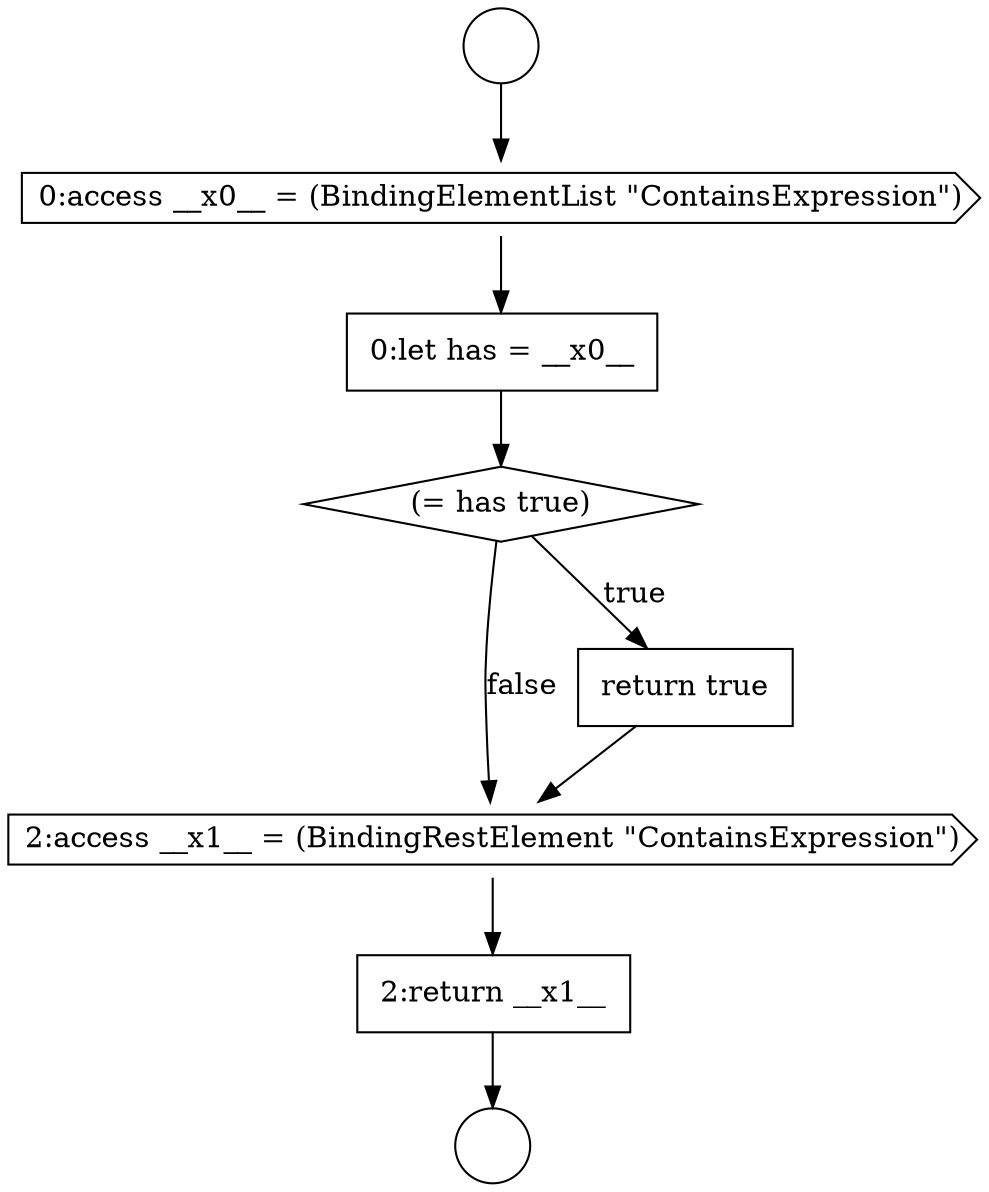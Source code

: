 digraph {
  node5825 [shape=cds, label=<<font color="black">0:access __x0__ = (BindingElementList &quot;ContainsExpression&quot;)</font>> color="black" fillcolor="white" style=filled]
  node5829 [shape=cds, label=<<font color="black">2:access __x1__ = (BindingRestElement &quot;ContainsExpression&quot;)</font>> color="black" fillcolor="white" style=filled]
  node5824 [shape=circle label=" " color="black" fillcolor="white" style=filled]
  node5826 [shape=none, margin=0, label=<<font color="black">
    <table border="0" cellborder="1" cellspacing="0" cellpadding="10">
      <tr><td align="left">0:let has = __x0__</td></tr>
    </table>
  </font>> color="black" fillcolor="white" style=filled]
  node5830 [shape=none, margin=0, label=<<font color="black">
    <table border="0" cellborder="1" cellspacing="0" cellpadding="10">
      <tr><td align="left">2:return __x1__</td></tr>
    </table>
  </font>> color="black" fillcolor="white" style=filled]
  node5823 [shape=circle label=" " color="black" fillcolor="white" style=filled]
  node5827 [shape=diamond, label=<<font color="black">(= has true)</font>> color="black" fillcolor="white" style=filled]
  node5828 [shape=none, margin=0, label=<<font color="black">
    <table border="0" cellborder="1" cellspacing="0" cellpadding="10">
      <tr><td align="left">return true</td></tr>
    </table>
  </font>> color="black" fillcolor="white" style=filled]
  node5827 -> node5828 [label=<<font color="black">true</font>> color="black"]
  node5827 -> node5829 [label=<<font color="black">false</font>> color="black"]
  node5823 -> node5825 [ color="black"]
  node5829 -> node5830 [ color="black"]
  node5830 -> node5824 [ color="black"]
  node5826 -> node5827 [ color="black"]
  node5828 -> node5829 [ color="black"]
  node5825 -> node5826 [ color="black"]
}
